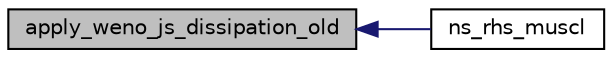 digraph "apply_weno_js_dissipation_old"
{
 // INTERACTIVE_SVG=YES
  bgcolor="transparent";
  edge [fontname="Helvetica",fontsize="10",labelfontname="Helvetica",labelfontsize="10"];
  node [fontname="Helvetica",fontsize="10",shape=record];
  rankdir="LR";
  Node27 [label="apply_weno_js_dissipation_old",height=0.2,width=0.4,color="black", fillcolor="grey75", style="filled", fontcolor="black"];
  Node27 -> Node28 [dir="back",color="midnightblue",fontsize="10",style="solid",fontname="Helvetica"];
  Node28 [label="ns_rhs_muscl",height=0.2,width=0.4,color="black",URL="$namespacenavierstokesrhsweno.html#a3e70362602fa5641e6a5546530caa1fc"];
}
